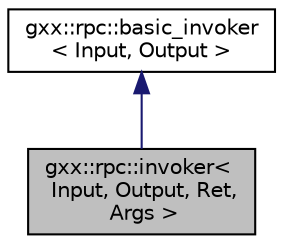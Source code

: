 digraph "gxx::rpc::invoker&lt; Input, Output, Ret, Args &gt;"
{
  edge [fontname="Helvetica",fontsize="10",labelfontname="Helvetica",labelfontsize="10"];
  node [fontname="Helvetica",fontsize="10",shape=record];
  Node1 [label="gxx::rpc::invoker\<\l Input, Output, Ret,\l Args \>",height=0.2,width=0.4,color="black", fillcolor="grey75", style="filled", fontcolor="black"];
  Node2 -> Node1 [dir="back",color="midnightblue",fontsize="10",style="solid",fontname="Helvetica"];
  Node2 [label="gxx::rpc::basic_invoker\l\< Input, Output \>",height=0.2,width=0.4,color="black", fillcolor="white", style="filled",URL="$structgxx_1_1rpc_1_1basic__invoker.html"];
}
